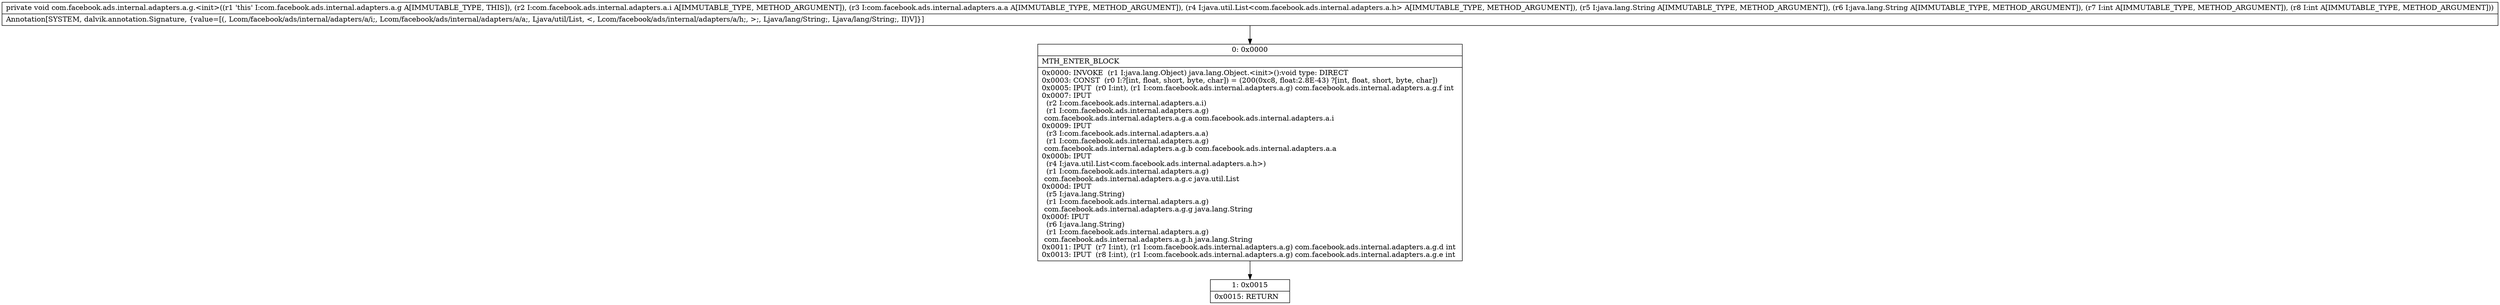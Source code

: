 digraph "CFG forcom.facebook.ads.internal.adapters.a.g.\<init\>(Lcom\/facebook\/ads\/internal\/adapters\/a\/i;Lcom\/facebook\/ads\/internal\/adapters\/a\/a;Ljava\/util\/List;Ljava\/lang\/String;Ljava\/lang\/String;II)V" {
Node_0 [shape=record,label="{0\:\ 0x0000|MTH_ENTER_BLOCK\l|0x0000: INVOKE  (r1 I:java.lang.Object) java.lang.Object.\<init\>():void type: DIRECT \l0x0003: CONST  (r0 I:?[int, float, short, byte, char]) = (200(0xc8, float:2.8E\-43) ?[int, float, short, byte, char]) \l0x0005: IPUT  (r0 I:int), (r1 I:com.facebook.ads.internal.adapters.a.g) com.facebook.ads.internal.adapters.a.g.f int \l0x0007: IPUT  \l  (r2 I:com.facebook.ads.internal.adapters.a.i)\l  (r1 I:com.facebook.ads.internal.adapters.a.g)\l com.facebook.ads.internal.adapters.a.g.a com.facebook.ads.internal.adapters.a.i \l0x0009: IPUT  \l  (r3 I:com.facebook.ads.internal.adapters.a.a)\l  (r1 I:com.facebook.ads.internal.adapters.a.g)\l com.facebook.ads.internal.adapters.a.g.b com.facebook.ads.internal.adapters.a.a \l0x000b: IPUT  \l  (r4 I:java.util.List\<com.facebook.ads.internal.adapters.a.h\>)\l  (r1 I:com.facebook.ads.internal.adapters.a.g)\l com.facebook.ads.internal.adapters.a.g.c java.util.List \l0x000d: IPUT  \l  (r5 I:java.lang.String)\l  (r1 I:com.facebook.ads.internal.adapters.a.g)\l com.facebook.ads.internal.adapters.a.g.g java.lang.String \l0x000f: IPUT  \l  (r6 I:java.lang.String)\l  (r1 I:com.facebook.ads.internal.adapters.a.g)\l com.facebook.ads.internal.adapters.a.g.h java.lang.String \l0x0011: IPUT  (r7 I:int), (r1 I:com.facebook.ads.internal.adapters.a.g) com.facebook.ads.internal.adapters.a.g.d int \l0x0013: IPUT  (r8 I:int), (r1 I:com.facebook.ads.internal.adapters.a.g) com.facebook.ads.internal.adapters.a.g.e int \l}"];
Node_1 [shape=record,label="{1\:\ 0x0015|0x0015: RETURN   \l}"];
MethodNode[shape=record,label="{private void com.facebook.ads.internal.adapters.a.g.\<init\>((r1 'this' I:com.facebook.ads.internal.adapters.a.g A[IMMUTABLE_TYPE, THIS]), (r2 I:com.facebook.ads.internal.adapters.a.i A[IMMUTABLE_TYPE, METHOD_ARGUMENT]), (r3 I:com.facebook.ads.internal.adapters.a.a A[IMMUTABLE_TYPE, METHOD_ARGUMENT]), (r4 I:java.util.List\<com.facebook.ads.internal.adapters.a.h\> A[IMMUTABLE_TYPE, METHOD_ARGUMENT]), (r5 I:java.lang.String A[IMMUTABLE_TYPE, METHOD_ARGUMENT]), (r6 I:java.lang.String A[IMMUTABLE_TYPE, METHOD_ARGUMENT]), (r7 I:int A[IMMUTABLE_TYPE, METHOD_ARGUMENT]), (r8 I:int A[IMMUTABLE_TYPE, METHOD_ARGUMENT]))  | Annotation[SYSTEM, dalvik.annotation.Signature, \{value=[(, Lcom\/facebook\/ads\/internal\/adapters\/a\/i;, Lcom\/facebook\/ads\/internal\/adapters\/a\/a;, Ljava\/util\/List, \<, Lcom\/facebook\/ads\/internal\/adapters\/a\/h;, \>;, Ljava\/lang\/String;, Ljava\/lang\/String;, II)V]\}]\l}"];
MethodNode -> Node_0;
Node_0 -> Node_1;
}

